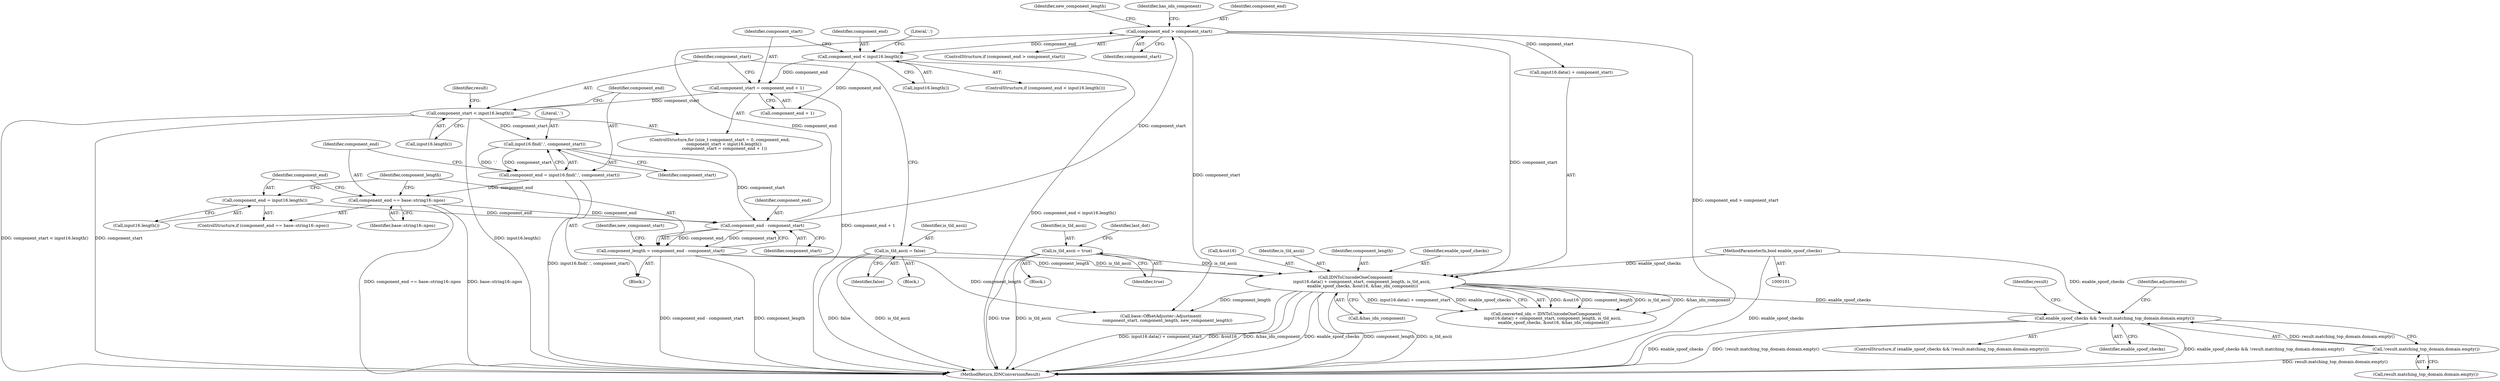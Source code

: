 digraph "0_Chrome_cc0bbcbe7c986094da8e58c37a21fdd179b686b0_2@API" {
"1000245" [label="(Call,enable_spoof_checks && !result.matching_top_domain.domain.empty())"];
"1000190" [label="(Call,IDNToUnicodeOneComponent(\n          input16.data() + component_start, component_length, is_tld_ascii,\n           enable_spoof_checks, &out16, &has_idn_component))"];
"1000180" [label="(Call,component_end > component_start)"];
"1000168" [label="(Call,component_end - component_start)"];
"1000159" [label="(Call,component_end == base::string16::npos)"];
"1000153" [label="(Call,component_end = input16.find('.', component_start))"];
"1000155" [label="(Call,input16.find('.', component_start))"];
"1000144" [label="(Call,component_start < input16.length())"];
"1000147" [label="(Call,component_start = component_end + 1)"];
"1000223" [label="(Call,component_end < input16.length())"];
"1000162" [label="(Call,component_end = input16.length())"];
"1000166" [label="(Call,component_length = component_end - component_start)"];
"1000133" [label="(Call,is_tld_ascii = false)"];
"1000117" [label="(Call,is_tld_ascii = true)"];
"1000104" [label="(MethodParameterIn,bool enable_spoof_checks)"];
"1000247" [label="(Call,!result.matching_top_domain.domain.empty())"];
"1000191" [label="(Call,input16.data() + component_start)"];
"1000197" [label="(Call,&out16)"];
"1000260" [label="(MethodReturn,IDNConversionResult)"];
"1000146" [label="(Call,input16.length())"];
"1000164" [label="(Call,input16.length())"];
"1000122" [label="(Identifier,last_dot)"];
"1000230" [label="(Identifier,result)"];
"1000223" [label="(Call,component_end < input16.length())"];
"1000195" [label="(Identifier,is_tld_ascii)"];
"1000251" [label="(Identifier,adjustments)"];
"1000245" [label="(Call,enable_spoof_checks && !result.matching_top_domain.domain.empty())"];
"1000169" [label="(Identifier,component_end)"];
"1000179" [label="(ControlStructure,if (component_end > component_start))"];
"1000170" [label="(Identifier,component_start)"];
"1000145" [label="(Identifier,component_start)"];
"1000222" [label="(ControlStructure,if (component_end < input16.length()))"];
"1000227" [label="(Literal,'.')"];
"1000180" [label="(Call,component_end > component_start)"];
"1000194" [label="(Identifier,component_length)"];
"1000166" [label="(Call,component_length = component_end - component_start)"];
"1000218" [label="(Call,base::OffsetAdjuster::Adjustment(\n          component_start, component_length, new_component_length))"];
"1000152" [label="(Block,)"];
"1000144" [label="(Call,component_start < input16.length())"];
"1000148" [label="(Identifier,component_start)"];
"1000118" [label="(Identifier,is_tld_ascii)"];
"1000160" [label="(Identifier,component_end)"];
"1000147" [label="(Call,component_start = component_end + 1)"];
"1000173" [label="(Identifier,new_component_start)"];
"1000248" [label="(Call,result.matching_top_domain.domain.empty())"];
"1000158" [label="(ControlStructure,if (component_end == base::string16::npos))"];
"1000225" [label="(Call,input16.length())"];
"1000133" [label="(Call,is_tld_ascii = false)"];
"1000224" [label="(Identifier,component_end)"];
"1000208" [label="(Identifier,new_component_length)"];
"1000154" [label="(Identifier,component_end)"];
"1000186" [label="(Identifier,has_idn_component)"];
"1000181" [label="(Identifier,component_end)"];
"1000244" [label="(ControlStructure,if (enable_spoof_checks && !result.matching_top_domain.domain.empty()))"];
"1000190" [label="(Call,IDNToUnicodeOneComponent(\n          input16.data() + component_start, component_length, is_tld_ascii,\n           enable_spoof_checks, &out16, &has_idn_component))"];
"1000199" [label="(Call,&has_idn_component)"];
"1000246" [label="(Identifier,enable_spoof_checks)"];
"1000138" [label="(ControlStructure,for (size_t component_start = 0, component_end;\n       component_start < input16.length();\n       component_start = component_end + 1))"];
"1000167" [label="(Identifier,component_length)"];
"1000162" [label="(Call,component_end = input16.length())"];
"1000153" [label="(Call,component_end = input16.find('.', component_start))"];
"1000149" [label="(Call,component_end + 1)"];
"1000188" [label="(Call,converted_idn = IDNToUnicodeOneComponent(\n          input16.data() + component_start, component_length, is_tld_ascii,\n           enable_spoof_checks, &out16, &has_idn_component))"];
"1000155" [label="(Call,input16.find('.', component_start))"];
"1000105" [label="(Block,)"];
"1000104" [label="(MethodParameterIn,bool enable_spoof_checks)"];
"1000135" [label="(Identifier,false)"];
"1000161" [label="(Identifier,base::string16::npos)"];
"1000157" [label="(Identifier,component_start)"];
"1000156" [label="(Literal,'.')"];
"1000247" [label="(Call,!result.matching_top_domain.domain.empty())"];
"1000132" [label="(Block,)"];
"1000259" [label="(Identifier,result)"];
"1000196" [label="(Identifier,enable_spoof_checks)"];
"1000134" [label="(Identifier,is_tld_ascii)"];
"1000168" [label="(Call,component_end - component_start)"];
"1000117" [label="(Call,is_tld_ascii = true)"];
"1000159" [label="(Call,component_end == base::string16::npos)"];
"1000182" [label="(Identifier,component_start)"];
"1000119" [label="(Identifier,true)"];
"1000163" [label="(Identifier,component_end)"];
"1000245" -> "1000244"  [label="AST: "];
"1000245" -> "1000246"  [label="CFG: "];
"1000245" -> "1000247"  [label="CFG: "];
"1000246" -> "1000245"  [label="AST: "];
"1000247" -> "1000245"  [label="AST: "];
"1000251" -> "1000245"  [label="CFG: "];
"1000259" -> "1000245"  [label="CFG: "];
"1000245" -> "1000260"  [label="DDG: enable_spoof_checks && !result.matching_top_domain.domain.empty()"];
"1000245" -> "1000260"  [label="DDG: enable_spoof_checks"];
"1000245" -> "1000260"  [label="DDG: !result.matching_top_domain.domain.empty()"];
"1000190" -> "1000245"  [label="DDG: enable_spoof_checks"];
"1000104" -> "1000245"  [label="DDG: enable_spoof_checks"];
"1000247" -> "1000245"  [label="DDG: result.matching_top_domain.domain.empty()"];
"1000190" -> "1000188"  [label="AST: "];
"1000190" -> "1000199"  [label="CFG: "];
"1000191" -> "1000190"  [label="AST: "];
"1000194" -> "1000190"  [label="AST: "];
"1000195" -> "1000190"  [label="AST: "];
"1000196" -> "1000190"  [label="AST: "];
"1000197" -> "1000190"  [label="AST: "];
"1000199" -> "1000190"  [label="AST: "];
"1000188" -> "1000190"  [label="CFG: "];
"1000190" -> "1000260"  [label="DDG: component_length"];
"1000190" -> "1000260"  [label="DDG: is_tld_ascii"];
"1000190" -> "1000260"  [label="DDG: input16.data() + component_start"];
"1000190" -> "1000260"  [label="DDG: &out16"];
"1000190" -> "1000260"  [label="DDG: &has_idn_component"];
"1000190" -> "1000260"  [label="DDG: enable_spoof_checks"];
"1000190" -> "1000188"  [label="DDG: &out16"];
"1000190" -> "1000188"  [label="DDG: component_length"];
"1000190" -> "1000188"  [label="DDG: is_tld_ascii"];
"1000190" -> "1000188"  [label="DDG: &has_idn_component"];
"1000190" -> "1000188"  [label="DDG: input16.data() + component_start"];
"1000190" -> "1000188"  [label="DDG: enable_spoof_checks"];
"1000180" -> "1000190"  [label="DDG: component_start"];
"1000166" -> "1000190"  [label="DDG: component_length"];
"1000133" -> "1000190"  [label="DDG: is_tld_ascii"];
"1000117" -> "1000190"  [label="DDG: is_tld_ascii"];
"1000104" -> "1000190"  [label="DDG: enable_spoof_checks"];
"1000190" -> "1000218"  [label="DDG: component_length"];
"1000180" -> "1000179"  [label="AST: "];
"1000180" -> "1000182"  [label="CFG: "];
"1000181" -> "1000180"  [label="AST: "];
"1000182" -> "1000180"  [label="AST: "];
"1000186" -> "1000180"  [label="CFG: "];
"1000208" -> "1000180"  [label="CFG: "];
"1000180" -> "1000260"  [label="DDG: component_end > component_start"];
"1000168" -> "1000180"  [label="DDG: component_end"];
"1000168" -> "1000180"  [label="DDG: component_start"];
"1000180" -> "1000191"  [label="DDG: component_start"];
"1000180" -> "1000218"  [label="DDG: component_start"];
"1000180" -> "1000223"  [label="DDG: component_end"];
"1000168" -> "1000166"  [label="AST: "];
"1000168" -> "1000170"  [label="CFG: "];
"1000169" -> "1000168"  [label="AST: "];
"1000170" -> "1000168"  [label="AST: "];
"1000166" -> "1000168"  [label="CFG: "];
"1000168" -> "1000166"  [label="DDG: component_end"];
"1000168" -> "1000166"  [label="DDG: component_start"];
"1000159" -> "1000168"  [label="DDG: component_end"];
"1000162" -> "1000168"  [label="DDG: component_end"];
"1000155" -> "1000168"  [label="DDG: component_start"];
"1000159" -> "1000158"  [label="AST: "];
"1000159" -> "1000161"  [label="CFG: "];
"1000160" -> "1000159"  [label="AST: "];
"1000161" -> "1000159"  [label="AST: "];
"1000163" -> "1000159"  [label="CFG: "];
"1000167" -> "1000159"  [label="CFG: "];
"1000159" -> "1000260"  [label="DDG: component_end == base::string16::npos"];
"1000159" -> "1000260"  [label="DDG: base::string16::npos"];
"1000153" -> "1000159"  [label="DDG: component_end"];
"1000153" -> "1000152"  [label="AST: "];
"1000153" -> "1000155"  [label="CFG: "];
"1000154" -> "1000153"  [label="AST: "];
"1000155" -> "1000153"  [label="AST: "];
"1000160" -> "1000153"  [label="CFG: "];
"1000153" -> "1000260"  [label="DDG: input16.find('.', component_start)"];
"1000155" -> "1000153"  [label="DDG: '.'"];
"1000155" -> "1000153"  [label="DDG: component_start"];
"1000155" -> "1000157"  [label="CFG: "];
"1000156" -> "1000155"  [label="AST: "];
"1000157" -> "1000155"  [label="AST: "];
"1000144" -> "1000155"  [label="DDG: component_start"];
"1000144" -> "1000138"  [label="AST: "];
"1000144" -> "1000146"  [label="CFG: "];
"1000145" -> "1000144"  [label="AST: "];
"1000146" -> "1000144"  [label="AST: "];
"1000154" -> "1000144"  [label="CFG: "];
"1000230" -> "1000144"  [label="CFG: "];
"1000144" -> "1000260"  [label="DDG: component_start < input16.length()"];
"1000144" -> "1000260"  [label="DDG: component_start"];
"1000144" -> "1000260"  [label="DDG: input16.length()"];
"1000147" -> "1000144"  [label="DDG: component_start"];
"1000147" -> "1000138"  [label="AST: "];
"1000147" -> "1000149"  [label="CFG: "];
"1000148" -> "1000147"  [label="AST: "];
"1000149" -> "1000147"  [label="AST: "];
"1000145" -> "1000147"  [label="CFG: "];
"1000147" -> "1000260"  [label="DDG: component_end + 1"];
"1000223" -> "1000147"  [label="DDG: component_end"];
"1000223" -> "1000222"  [label="AST: "];
"1000223" -> "1000225"  [label="CFG: "];
"1000224" -> "1000223"  [label="AST: "];
"1000225" -> "1000223"  [label="AST: "];
"1000227" -> "1000223"  [label="CFG: "];
"1000148" -> "1000223"  [label="CFG: "];
"1000223" -> "1000260"  [label="DDG: component_end < input16.length()"];
"1000223" -> "1000149"  [label="DDG: component_end"];
"1000162" -> "1000158"  [label="AST: "];
"1000162" -> "1000164"  [label="CFG: "];
"1000163" -> "1000162"  [label="AST: "];
"1000164" -> "1000162"  [label="AST: "];
"1000167" -> "1000162"  [label="CFG: "];
"1000166" -> "1000152"  [label="AST: "];
"1000167" -> "1000166"  [label="AST: "];
"1000173" -> "1000166"  [label="CFG: "];
"1000166" -> "1000260"  [label="DDG: component_end - component_start"];
"1000166" -> "1000260"  [label="DDG: component_length"];
"1000166" -> "1000218"  [label="DDG: component_length"];
"1000133" -> "1000132"  [label="AST: "];
"1000133" -> "1000135"  [label="CFG: "];
"1000134" -> "1000133"  [label="AST: "];
"1000135" -> "1000133"  [label="AST: "];
"1000145" -> "1000133"  [label="CFG: "];
"1000133" -> "1000260"  [label="DDG: is_tld_ascii"];
"1000133" -> "1000260"  [label="DDG: false"];
"1000117" -> "1000105"  [label="AST: "];
"1000117" -> "1000119"  [label="CFG: "];
"1000118" -> "1000117"  [label="AST: "];
"1000119" -> "1000117"  [label="AST: "];
"1000122" -> "1000117"  [label="CFG: "];
"1000117" -> "1000260"  [label="DDG: is_tld_ascii"];
"1000117" -> "1000260"  [label="DDG: true"];
"1000104" -> "1000101"  [label="AST: "];
"1000104" -> "1000260"  [label="DDG: enable_spoof_checks"];
"1000247" -> "1000248"  [label="CFG: "];
"1000248" -> "1000247"  [label="AST: "];
"1000247" -> "1000260"  [label="DDG: result.matching_top_domain.domain.empty()"];
}

